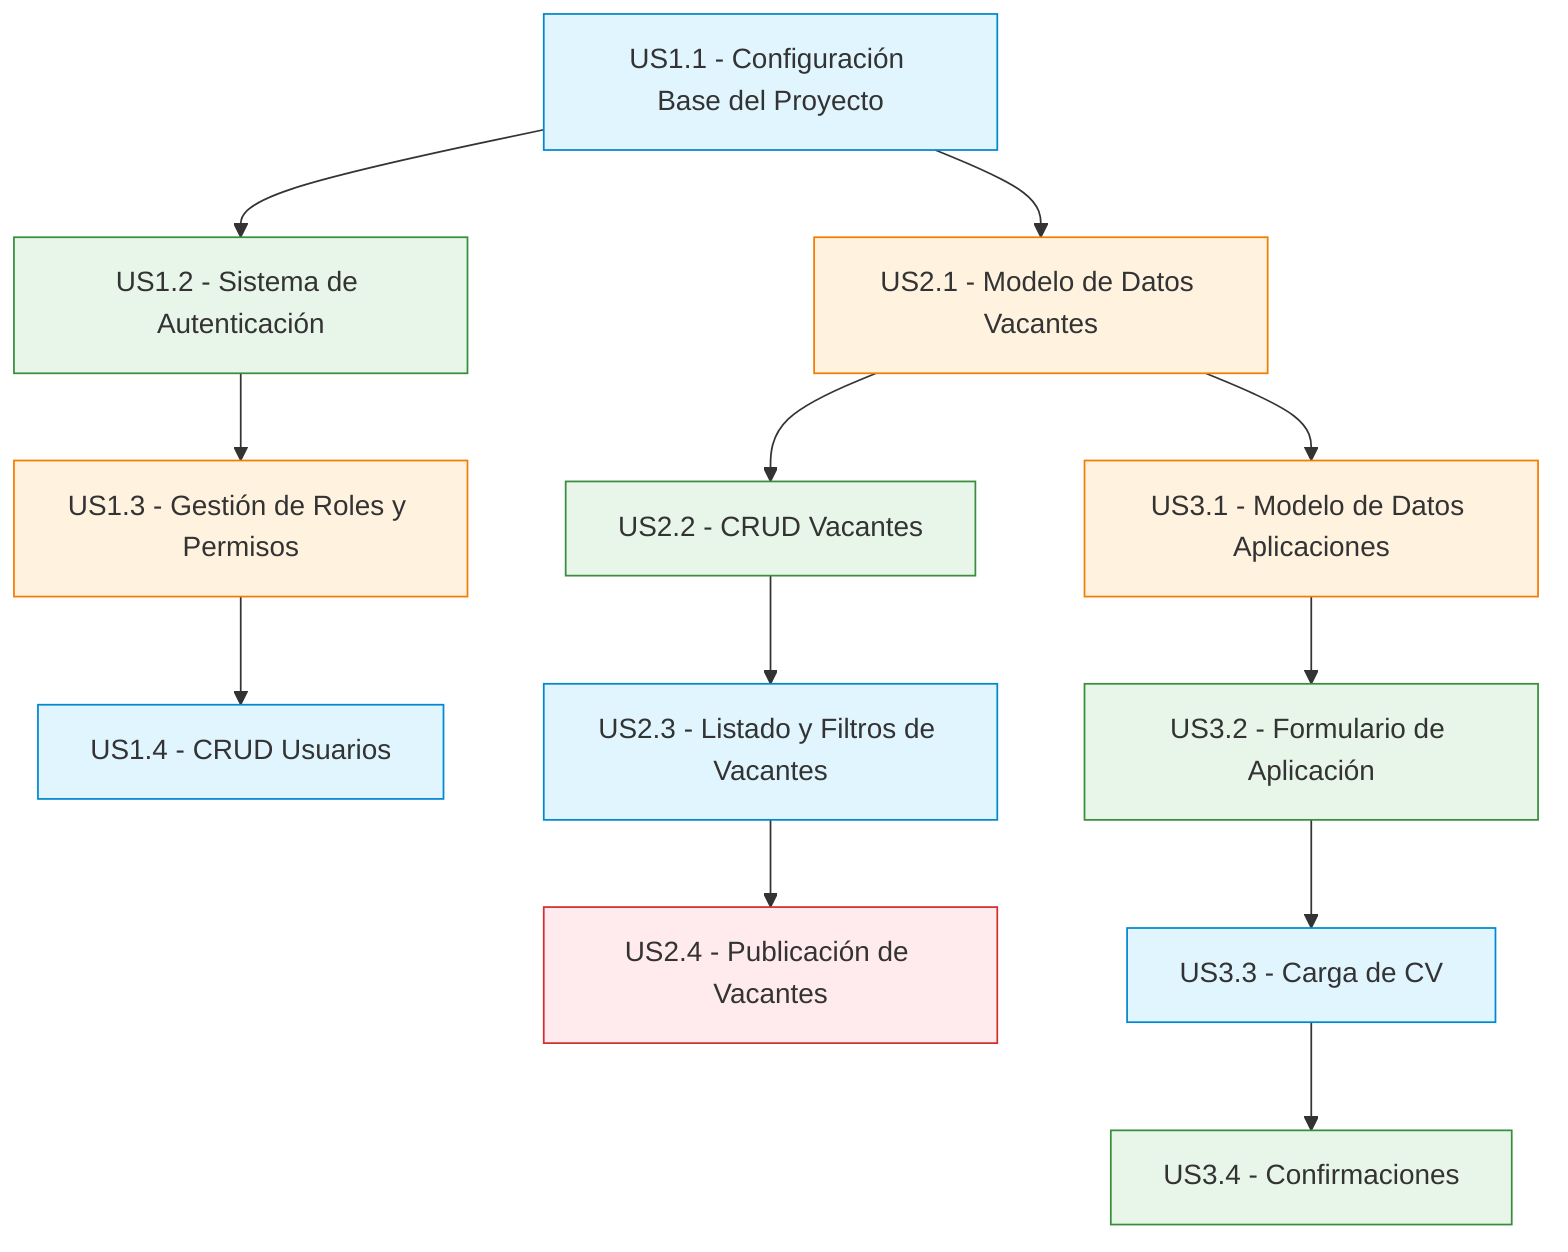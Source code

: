 graph TD
    %% Setup y Usuarios
    U1[US1.1 - Configuración Base del Proyecto]
    U2[US1.2 - Sistema de Autenticación]
    U3[US1.3 - Gestión de Roles y Permisos]
    U4[US1.4 - CRUD Usuarios]

    %% Vacantes
    V1[US2.1 - Modelo de Datos Vacantes]
    V2[US2.2 - CRUD Vacantes]
    V3[US2.3 - Listado y Filtros de Vacantes]
    V4[US2.4 - Publicación de Vacantes]

    %% Aplicaciones
    A1[US3.1 - Modelo de Datos Aplicaciones]
    A2[US3.2 - Formulario de Aplicación]
    A3[US3.3 - Carga de CV]
    A4[US3.4 - Confirmaciones]

    %% Dependencias
    U1 --> U2
    U2 --> U3
    U3 --> U4
    U1 --> V1
    V1 --> V2
    V2 --> V3
    V3 --> V4
    V1 --> A1
    A1 --> A2
    A2 --> A3
    A3 --> A4

    classDef XS fill:#E1F5FE,stroke:#0288D1;
    classDef S fill:#E8F5E9,stroke:#388E3C;
    classDef M fill:#FFF3E0,stroke:#F57C00;
    classDef L fill:#FFEBEE,stroke:#D32F2F;

    class U1,U4,V3,A3 XS;
    class U2,V2,A2,A4 S;
    class U3,V1,A1 M;
    class V4 L;